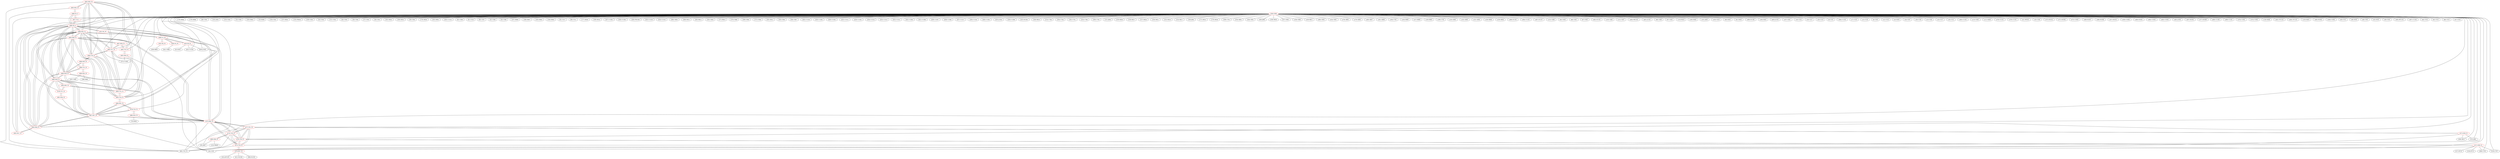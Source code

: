 graph {
	462 [label="(462) R35_T2" color=red]
	463 [label="(463) R52_T1"]
	461 [label="(461) T22_T1"]
	482 [label="(482) T14_T1"]
	483 [label="(483) T15_T1"]
	485 [label="(485) T17_T1"]
	484 [label="(484) T16_T1"]
	498 [label="(498) R35_T1"]
	463 [label="(463) R52_T1" color=red]
	468 [label="(468) D1_T"]
	462 [label="(462) R35_T2"]
	461 [label="(461) T22_T1"]
	464 [label="(464) R58_T1" color=red]
	466 [label="(466) D2_T"]
	473 [label="(473) R40_T2"]
	487 [label="(487) R27_T1"]
	488 [label="(488) R28_T1"]
	489 [label="(489) R29_T1"]
	493 [label="(493) R30_T1"]
	498 [label="(498) R35_T1"]
	465 [label="(465) R57_T1"]
	465 [label="(465) R57_T1" color=red]
	466 [label="(466) D2_T"]
	464 [label="(464) R58_T1"]
	466 [label="(466) D2_T" color=red]
	464 [label="(464) R58_T1"]
	473 [label="(473) R40_T2"]
	487 [label="(487) R27_T1"]
	488 [label="(488) R28_T1"]
	489 [label="(489) R29_T1"]
	493 [label="(493) R30_T1"]
	498 [label="(498) R35_T1"]
	468 [label="(468) D1_T"]
	467 [label="(467) C8_T"]
	465 [label="(465) R57_T1"]
	501 [label="(501) R1_P1"]
	467 [label="(467) C8_T" color=red]
	468 [label="(468) D1_T"]
	466 [label="(466) D2_T"]
	468 [label="(468) D1_T" color=red]
	466 [label="(466) D2_T"]
	467 [label="(467) C8_T"]
	463 [label="(463) R52_T1"]
	469 [label="(469) R36_T2" color=red]
	93 [label="(93) J402"]
	118 [label="(118) FB403"]
	474 [label="(474) T18_T2"]
	470 [label="(470) R37_T2" color=red]
	414 [label="(414) JP1201"]
	411 [label="(411) R1204"]
	406 [label="(406) R1202"]
	475 [label="(475) T19_T2"]
	471 [label="(471) R38_T2" color=red]
	186 [label="(186) U702"]
	219 [label="(219) C707"]
	218 [label="(218) R715"]
	217 [label="(217) R723"]
	34 [label="(34) U201"]
	476 [label="(476) T20_T2"]
	472 [label="(472) R39_T2" color=red]
	34 [label="(34) U201"]
	168 [label="(168) D611"]
	152 [label="(152) J601"]
	477 [label="(477) T21_T2"]
	473 [label="(473) R40_T2" color=red]
	466 [label="(466) D2_T"]
	464 [label="(464) R58_T1"]
	487 [label="(487) R27_T1"]
	488 [label="(488) R28_T1"]
	489 [label="(489) R29_T1"]
	493 [label="(493) R30_T1"]
	498 [label="(498) R35_T1"]
	476 [label="(476) T20_T2"]
	477 [label="(477) T21_T2"]
	475 [label="(475) T19_T2"]
	461 [label="(461) T22_T1"]
	474 [label="(474) T18_T2"]
	474 [label="(474) T18_T2" color=red]
	476 [label="(476) T20_T2"]
	477 [label="(477) T21_T2"]
	475 [label="(475) T19_T2"]
	473 [label="(473) R40_T2"]
	461 [label="(461) T22_T1"]
	469 [label="(469) R36_T2"]
	475 [label="(475) T19_T2" color=red]
	476 [label="(476) T20_T2"]
	477 [label="(477) T21_T2"]
	473 [label="(473) R40_T2"]
	461 [label="(461) T22_T1"]
	474 [label="(474) T18_T2"]
	470 [label="(470) R37_T2"]
	476 [label="(476) T20_T2" color=red]
	477 [label="(477) T21_T2"]
	475 [label="(475) T19_T2"]
	473 [label="(473) R40_T2"]
	461 [label="(461) T22_T1"]
	474 [label="(474) T18_T2"]
	471 [label="(471) R38_T2"]
	477 [label="(477) T21_T2" color=red]
	476 [label="(476) T20_T2"]
	475 [label="(475) T19_T2"]
	473 [label="(473) R40_T2"]
	461 [label="(461) T22_T1"]
	474 [label="(474) T18_T2"]
	472 [label="(472) R39_T2"]
	478 [label="(478) T10_T1" color=red]
	486 [label="(486) R23_T1"]
	494 [label="(494) R31_T1"]
	487 [label="(487) R27_T1"]
	479 [label="(479) T11_T1" color=red]
	491 [label="(491) R24_T1"]
	495 [label="(495) R32_T1"]
	488 [label="(488) R28_T1"]
	480 [label="(480) T12_T1" color=red]
	496 [label="(496) R33_T1"]
	489 [label="(489) R29_T1"]
	490 [label="(490) R25_T1"]
	481 [label="(481) T13_T1" color=red]
	497 [label="(497) R34_T1"]
	493 [label="(493) R30_T1"]
	492 [label="(492) R26_T1"]
	482 [label="(482) T14_T1" color=red]
	483 [label="(483) T15_T1"]
	485 [label="(485) T17_T1"]
	484 [label="(484) T16_T1"]
	498 [label="(498) R35_T1"]
	462 [label="(462) R35_T2"]
	494 [label="(494) R31_T1"]
	483 [label="(483) T15_T1" color=red]
	482 [label="(482) T14_T1"]
	485 [label="(485) T17_T1"]
	484 [label="(484) T16_T1"]
	498 [label="(498) R35_T1"]
	462 [label="(462) R35_T2"]
	495 [label="(495) R32_T1"]
	484 [label="(484) T16_T1" color=red]
	482 [label="(482) T14_T1"]
	483 [label="(483) T15_T1"]
	485 [label="(485) T17_T1"]
	498 [label="(498) R35_T1"]
	462 [label="(462) R35_T2"]
	496 [label="(496) R33_T1"]
	485 [label="(485) T17_T1" color=red]
	482 [label="(482) T14_T1"]
	483 [label="(483) T15_T1"]
	484 [label="(484) T16_T1"]
	498 [label="(498) R35_T1"]
	462 [label="(462) R35_T2"]
	497 [label="(497) R34_T1"]
	486 [label="(486) R23_T1" color=red]
	70 [label="(70) R305"]
	34 [label="(34) U201"]
	478 [label="(478) T10_T1"]
	487 [label="(487) R27_T1" color=red]
	466 [label="(466) D2_T"]
	464 [label="(464) R58_T1"]
	473 [label="(473) R40_T2"]
	488 [label="(488) R28_T1"]
	489 [label="(489) R29_T1"]
	493 [label="(493) R30_T1"]
	498 [label="(498) R35_T1"]
	494 [label="(494) R31_T1"]
	478 [label="(478) T10_T1"]
	488 [label="(488) R28_T1" color=red]
	466 [label="(466) D2_T"]
	464 [label="(464) R58_T1"]
	473 [label="(473) R40_T2"]
	487 [label="(487) R27_T1"]
	489 [label="(489) R29_T1"]
	493 [label="(493) R30_T1"]
	498 [label="(498) R35_T1"]
	495 [label="(495) R32_T1"]
	479 [label="(479) T11_T1"]
	489 [label="(489) R29_T1" color=red]
	466 [label="(466) D2_T"]
	464 [label="(464) R58_T1"]
	473 [label="(473) R40_T2"]
	487 [label="(487) R27_T1"]
	488 [label="(488) R28_T1"]
	493 [label="(493) R30_T1"]
	498 [label="(498) R35_T1"]
	496 [label="(496) R33_T1"]
	480 [label="(480) T12_T1"]
	490 [label="(490) R25_T1" color=red]
	297 [label="(297) C905"]
	298 [label="(298) R901"]
	480 [label="(480) T12_T1"]
	491 [label="(491) R24_T1" color=red]
	34 [label="(34) U201"]
	479 [label="(479) T11_T1"]
	492 [label="(492) R26_T1" color=red]
	34 [label="(34) U201"]
	375 [label="(375) U1001"]
	481 [label="(481) T13_T1"]
	493 [label="(493) R30_T1" color=red]
	466 [label="(466) D2_T"]
	464 [label="(464) R58_T1"]
	473 [label="(473) R40_T2"]
	487 [label="(487) R27_T1"]
	488 [label="(488) R28_T1"]
	489 [label="(489) R29_T1"]
	498 [label="(498) R35_T1"]
	481 [label="(481) T13_T1"]
	497 [label="(497) R34_T1"]
	494 [label="(494) R31_T1" color=red]
	487 [label="(487) R27_T1"]
	478 [label="(478) T10_T1"]
	482 [label="(482) T14_T1"]
	495 [label="(495) R32_T1" color=red]
	483 [label="(483) T15_T1"]
	479 [label="(479) T11_T1"]
	488 [label="(488) R28_T1"]
	496 [label="(496) R33_T1" color=red]
	484 [label="(484) T16_T1"]
	489 [label="(489) R29_T1"]
	480 [label="(480) T12_T1"]
	497 [label="(497) R34_T1" color=red]
	485 [label="(485) T17_T1"]
	481 [label="(481) T13_T1"]
	493 [label="(493) R30_T1"]
	498 [label="(498) R35_T1" color=red]
	466 [label="(466) D2_T"]
	464 [label="(464) R58_T1"]
	473 [label="(473) R40_T2"]
	487 [label="(487) R27_T1"]
	488 [label="(488) R28_T1"]
	489 [label="(489) R29_T1"]
	493 [label="(493) R30_T1"]
	482 [label="(482) T14_T1"]
	483 [label="(483) T15_T1"]
	485 [label="(485) T17_T1"]
	484 [label="(484) T16_T1"]
	462 [label="(462) R35_T2"]
	499 [label="(499) U1_P1" color=red]
	500 [label="(500) D1_P1"]
	502 [label="(502) R2_P1"]
	503 [label="(503) R3_P1"]
	501 [label="(501) R1_P1"]
	500 [label="(500) D1_P1" color=red]
	341 [label="(341) C906"]
	499 [label="(499) U1_P1"]
	501 [label="(501) R1_P1" color=red]
	466 [label="(466) D2_T"]
	499 [label="(499) U1_P1"]
	502 [label="(502) R2_P1" color=red]
	338 [label="(338) R902"]
	499 [label="(499) U1_P1"]
	503 [label="(503) R3_P1" color=red]
	451 [label="(451) U1301"]
	430 [label="(430) J1303"]
	32 [label="(32) D201"]
	499 [label="(499) U1_P1"]
	504 [label="(504) GND" color=red]
	178 [label="(178) D604"]
	179 [label="(179) D606"]
	48 [label="(48) U301"]
	142 [label="(142) J502"]
	133 [label="(133) C502"]
	52 [label="(52) C303"]
	163 [label="(163) D602"]
	53 [label="(53) R309"]
	134 [label="(134) C501"]
	137 [label="(137) R501"]
	135 [label="(135) FB502"]
	140 [label="(140) C503"]
	54 [label="(54) U303"]
	131 [label="(131) U501"]
	44 [label="(44) U302"]
	58 [label="(58) C304"]
	57 [label="(57) C302"]
	56 [label="(56) C301"]
	161 [label="(161) D632"]
	160 [label="(160) D631"]
	59 [label="(59) C305"]
	176 [label="(176) D626"]
	162 [label="(162) D601"]
	435 [label="(435) C1315"]
	62 [label="(62) C309"]
	61 [label="(61) C310"]
	60 [label="(60) C307"]
	42 [label="(42) C306"]
	168 [label="(168) D611"]
	43 [label="(43) C308"]
	167 [label="(167) D609"]
	166 [label="(166) D607"]
	165 [label="(165) D605"]
	164 [label="(164) D603"]
	81 [label="(81) C317"]
	80 [label="(80) C311"]
	177 [label="(177) D629"]
	169 [label="(169) D614"]
	457 [label="(457) C1301"]
	456 [label="(456) U1305"]
	458 [label="(458) FB1303"]
	455 [label="(455) C1319"]
	454 [label="(454) C1310"]
	266 [label="(266) U803"]
	268 [label="(268) D812"]
	265 [label="(265) R812"]
	245 [label="(245) C805"]
	271 [label="(271) R813"]
	270 [label="(270) C808"]
	269 [label="(269) C804"]
	272 [label="(272) U804"]
	262 [label="(262) D811"]
	263 [label="(263) C803"]
	264 [label="(264) C807"]
	445 [label="(445) C1318"]
	450 [label="(450) C1305"]
	449 [label="(449) U1303"]
	425 [label="(425) C1311"]
	428 [label="(428) U1302"]
	434 [label="(434) C1314"]
	433 [label="(433) C1313"]
	432 [label="(432) C1312"]
	442 [label="(442) C1303"]
	441 [label="(441) C1308"]
	439 [label="(439) C1307"]
	438 [label="(438) C1306"]
	437 [label="(437) C1317"]
	436 [label="(436) C1316"]
	440 [label="(440) C1302"]
	430 [label="(430) J1303"]
	451 [label="(451) U1301"]
	453 [label="(453) J1302"]
	426 [label="(426) C1309"]
	423 [label="(423) R1303"]
	246 [label="(246) R810"]
	214 [label="(214) C706"]
	204 [label="(204) C704"]
	219 [label="(219) C707"]
	185 [label="(185) U701"]
	186 [label="(186) U702"]
	224 [label="(224) C708"]
	209 [label="(209) C705"]
	152 [label="(152) J601"]
	151 [label="(151) J604"]
	159 [label="(159) D630"]
	158 [label="(158) D627"]
	157 [label="(157) D624"]
	156 [label="(156) D621"]
	155 [label="(155) D619"]
	154 [label="(154) D617"]
	149 [label="(149) J602"]
	171 [label="(171) D615"]
	170 [label="(170) D618"]
	189 [label="(189) C701"]
	234 [label="(234) Q801"]
	244 [label="(244) C801"]
	240 [label="(240) J805"]
	256 [label="(256) D810"]
	257 [label="(257) C802"]
	258 [label="(258) C806"]
	259 [label="(259) R811"]
	260 [label="(260) U802"]
	254 [label="(254) U801"]
	278 [label="(278) Q805"]
	279 [label="(279) Q806"]
	280 [label="(280) Q807"]
	281 [label="(281) Q808"]
	194 [label="(194) C702"]
	226 [label="(226) D809"]
	227 [label="(227) R808"]
	228 [label="(228) R805"]
	199 [label="(199) C703"]
	233 [label="(233) Q802"]
	232 [label="(232) Q803"]
	231 [label="(231) Q804"]
	230 [label="(230) R806"]
	229 [label="(229) R804"]
	388 [label="(388) D1105"]
	394 [label="(394) U1102"]
	93 [label="(93) J402"]
	387 [label="(387) D1107"]
	122 [label="(122) C408"]
	95 [label="(95) U403"]
	86 [label="(86) U401"]
	87 [label="(87) C402"]
	382 [label="(382) D1102"]
	120 [label="(120) C406"]
	121 [label="(121) C407"]
	392 [label="(392) FB1102"]
	401 [label="(401) J1102"]
	96 [label="(96) C409"]
	97 [label="(97) C405"]
	110 [label="(110) R410"]
	100 [label="(100) D404"]
	101 [label="(101) J403"]
	103 [label="(103) C410"]
	90 [label="(90) D402"]
	91 [label="(91) D403"]
	390 [label="(390) D1106"]
	106 [label="(106) R402"]
	403 [label="(403) J1101"]
	107 [label="(107) C401"]
	18 [label="(18) C224"]
	19 [label="(19) C227"]
	20 [label="(20) C210"]
	8 [label="(8) C231"]
	384 [label="(384) C1103"]
	17 [label="(17) C223"]
	34 [label="(34) U201"]
	15 [label="(15) C218"]
	9 [label="(9) C203"]
	12 [label="(12) C214"]
	23 [label="(23) X202"]
	24 [label="(24) C207"]
	29 [label="(29) C230"]
	13 [label="(13) C205"]
	14 [label="(14) C217"]
	16 [label="(16) C221"]
	383 [label="(383) C1102"]
	113 [label="(113) U402"]
	111 [label="(111) R409"]
	378 [label="(378) U1101"]
	379 [label="(379) C1101"]
	31 [label="(31) SW201"]
	33 [label="(33) C204"]
	372 [label="(372) R1014"]
	371 [label="(371) R1004"]
	373 [label="(373) C1003"]
	369 [label="(369) R1007"]
	368 [label="(368) R1006"]
	357 [label="(357) R1015"]
	359 [label="(359) C1004"]
	360 [label="(360) D1001"]
	364 [label="(364) U1003"]
	363 [label="(363) U1002"]
	362 [label="(362) J1001"]
	367 [label="(367) R1001"]
	377 [label="(377) R1009"]
	400 [label="(400) C1106"]
	399 [label="(399) C1105"]
	376 [label="(376) C1001"]
	375 [label="(375) U1001"]
	374 [label="(374) C1002"]
	128 [label="(128) R408"]
	405 [label="(405) TP1102"]
	404 [label="(404) TP1101"]
	129 [label="(129) R403"]
	365 [label="(365) R1002"]
	358 [label="(358) C1005"]
	63 [label="(63) C312"]
	36 [label="(36) D203"]
	40 [label="(40) C201"]
	35 [label="(35) D202"]
	39 [label="(39) U202"]
	395 [label="(395) BT1101"]
	397 [label="(397) C1104"]
	64 [label="(64) C314"]
	65 [label="(65) C315"]
	66 [label="(66) C313"]
	67 [label="(67) C316"]
	478 [label="(478) T10_T1"]
	479 [label="(479) T11_T1"]
	480 [label="(480) T12_T1"]
	481 [label="(481) T13_T1"]
	476 [label="(476) T20_T2"]
	482 [label="(482) T14_T1"]
	483 [label="(483) T15_T1"]
	474 [label="(474) T18_T2"]
	477 [label="(477) T21_T2"]
	475 [label="(475) T19_T2"]
	467 [label="(467) C8_T"]
	484 [label="(484) T16_T1"]
	485 [label="(485) T17_T1"]
	466 [label="(466) D2_T"]
	461 [label="(461) T22_T1"]
	465 [label="(465) R57_T1"]
	499 [label="(499) U1_P1"]
	462 -- 463
	462 -- 461
	462 -- 482
	462 -- 483
	462 -- 485
	462 -- 484
	462 -- 498
	463 -- 468
	463 -- 462
	463 -- 461
	464 -- 466
	464 -- 473
	464 -- 487
	464 -- 488
	464 -- 489
	464 -- 493
	464 -- 498
	464 -- 465
	465 -- 466
	465 -- 464
	466 -- 464
	466 -- 473
	466 -- 487
	466 -- 488
	466 -- 489
	466 -- 493
	466 -- 498
	466 -- 468
	466 -- 467
	466 -- 465
	466 -- 501
	467 -- 468
	467 -- 466
	468 -- 466
	468 -- 467
	468 -- 463
	469 -- 93
	469 -- 118
	469 -- 474
	470 -- 414
	470 -- 411
	470 -- 406
	470 -- 475
	471 -- 186
	471 -- 219
	471 -- 218
	471 -- 217
	471 -- 34
	471 -- 476
	472 -- 34
	472 -- 168
	472 -- 152
	472 -- 477
	473 -- 466
	473 -- 464
	473 -- 487
	473 -- 488
	473 -- 489
	473 -- 493
	473 -- 498
	473 -- 476
	473 -- 477
	473 -- 475
	473 -- 461
	473 -- 474
	474 -- 476
	474 -- 477
	474 -- 475
	474 -- 473
	474 -- 461
	474 -- 469
	475 -- 476
	475 -- 477
	475 -- 473
	475 -- 461
	475 -- 474
	475 -- 470
	476 -- 477
	476 -- 475
	476 -- 473
	476 -- 461
	476 -- 474
	476 -- 471
	477 -- 476
	477 -- 475
	477 -- 473
	477 -- 461
	477 -- 474
	477 -- 472
	478 -- 486
	478 -- 494
	478 -- 487
	479 -- 491
	479 -- 495
	479 -- 488
	480 -- 496
	480 -- 489
	480 -- 490
	481 -- 497
	481 -- 493
	481 -- 492
	482 -- 483
	482 -- 485
	482 -- 484
	482 -- 498
	482 -- 462
	482 -- 494
	483 -- 482
	483 -- 485
	483 -- 484
	483 -- 498
	483 -- 462
	483 -- 495
	484 -- 482
	484 -- 483
	484 -- 485
	484 -- 498
	484 -- 462
	484 -- 496
	485 -- 482
	485 -- 483
	485 -- 484
	485 -- 498
	485 -- 462
	485 -- 497
	486 -- 70
	486 -- 34
	486 -- 478
	487 -- 466
	487 -- 464
	487 -- 473
	487 -- 488
	487 -- 489
	487 -- 493
	487 -- 498
	487 -- 494
	487 -- 478
	488 -- 466
	488 -- 464
	488 -- 473
	488 -- 487
	488 -- 489
	488 -- 493
	488 -- 498
	488 -- 495
	488 -- 479
	489 -- 466
	489 -- 464
	489 -- 473
	489 -- 487
	489 -- 488
	489 -- 493
	489 -- 498
	489 -- 496
	489 -- 480
	490 -- 297
	490 -- 298
	490 -- 480
	491 -- 34
	491 -- 479
	492 -- 34
	492 -- 375
	492 -- 481
	493 -- 466
	493 -- 464
	493 -- 473
	493 -- 487
	493 -- 488
	493 -- 489
	493 -- 498
	493 -- 481
	493 -- 497
	494 -- 487
	494 -- 478
	494 -- 482
	495 -- 483
	495 -- 479
	495 -- 488
	496 -- 484
	496 -- 489
	496 -- 480
	497 -- 485
	497 -- 481
	497 -- 493
	498 -- 466
	498 -- 464
	498 -- 473
	498 -- 487
	498 -- 488
	498 -- 489
	498 -- 493
	498 -- 482
	498 -- 483
	498 -- 485
	498 -- 484
	498 -- 462
	499 -- 500
	499 -- 502
	499 -- 503
	499 -- 501
	500 -- 341
	500 -- 499
	501 -- 466
	501 -- 499
	502 -- 338
	502 -- 499
	503 -- 451
	503 -- 430
	503 -- 32
	503 -- 499
	504 -- 178
	504 -- 179
	504 -- 48
	504 -- 142
	504 -- 133
	504 -- 52
	504 -- 163
	504 -- 53
	504 -- 134
	504 -- 137
	504 -- 135
	504 -- 140
	504 -- 54
	504 -- 131
	504 -- 44
	504 -- 58
	504 -- 57
	504 -- 56
	504 -- 161
	504 -- 160
	504 -- 59
	504 -- 176
	504 -- 162
	504 -- 435
	504 -- 62
	504 -- 61
	504 -- 60
	504 -- 42
	504 -- 168
	504 -- 43
	504 -- 167
	504 -- 166
	504 -- 165
	504 -- 164
	504 -- 81
	504 -- 80
	504 -- 177
	504 -- 169
	504 -- 457
	504 -- 456
	504 -- 458
	504 -- 455
	504 -- 454
	504 -- 266
	504 -- 268
	504 -- 265
	504 -- 245
	504 -- 271
	504 -- 270
	504 -- 269
	504 -- 272
	504 -- 262
	504 -- 263
	504 -- 264
	504 -- 445
	504 -- 450
	504 -- 449
	504 -- 425
	504 -- 428
	504 -- 434
	504 -- 433
	504 -- 432
	504 -- 442
	504 -- 441
	504 -- 439
	504 -- 438
	504 -- 437
	504 -- 436
	504 -- 440
	504 -- 430
	504 -- 451
	504 -- 453
	504 -- 426
	504 -- 423
	504 -- 246
	504 -- 214
	504 -- 204
	504 -- 219
	504 -- 185
	504 -- 186
	504 -- 224
	504 -- 209
	504 -- 152
	504 -- 151
	504 -- 159
	504 -- 158
	504 -- 157
	504 -- 156
	504 -- 155
	504 -- 154
	504 -- 149
	504 -- 171
	504 -- 170
	504 -- 189
	504 -- 234
	504 -- 244
	504 -- 240
	504 -- 256
	504 -- 257
	504 -- 258
	504 -- 259
	504 -- 260
	504 -- 254
	504 -- 278
	504 -- 279
	504 -- 280
	504 -- 281
	504 -- 194
	504 -- 226
	504 -- 227
	504 -- 228
	504 -- 199
	504 -- 233
	504 -- 232
	504 -- 231
	504 -- 230
	504 -- 229
	504 -- 388
	504 -- 394
	504 -- 93
	504 -- 387
	504 -- 122
	504 -- 95
	504 -- 86
	504 -- 87
	504 -- 382
	504 -- 120
	504 -- 121
	504 -- 392
	504 -- 401
	504 -- 96
	504 -- 97
	504 -- 110
	504 -- 100
	504 -- 101
	504 -- 103
	504 -- 90
	504 -- 91
	504 -- 390
	504 -- 106
	504 -- 403
	504 -- 107
	504 -- 18
	504 -- 19
	504 -- 20
	504 -- 8
	504 -- 384
	504 -- 17
	504 -- 34
	504 -- 15
	504 -- 9
	504 -- 12
	504 -- 23
	504 -- 24
	504 -- 29
	504 -- 13
	504 -- 14
	504 -- 16
	504 -- 383
	504 -- 113
	504 -- 111
	504 -- 378
	504 -- 379
	504 -- 31
	504 -- 33
	504 -- 372
	504 -- 371
	504 -- 373
	504 -- 369
	504 -- 368
	504 -- 357
	504 -- 359
	504 -- 360
	504 -- 364
	504 -- 363
	504 -- 362
	504 -- 367
	504 -- 377
	504 -- 400
	504 -- 399
	504 -- 376
	504 -- 375
	504 -- 374
	504 -- 128
	504 -- 405
	504 -- 404
	504 -- 129
	504 -- 365
	504 -- 358
	504 -- 63
	504 -- 36
	504 -- 40
	504 -- 35
	504 -- 39
	504 -- 395
	504 -- 397
	504 -- 64
	504 -- 65
	504 -- 66
	504 -- 67
	504 -- 478
	504 -- 479
	504 -- 480
	504 -- 481
	504 -- 476
	504 -- 482
	504 -- 483
	504 -- 474
	504 -- 477
	504 -- 475
	504 -- 467
	504 -- 484
	504 -- 485
	504 -- 466
	504 -- 461
	504 -- 465
	504 -- 499
}